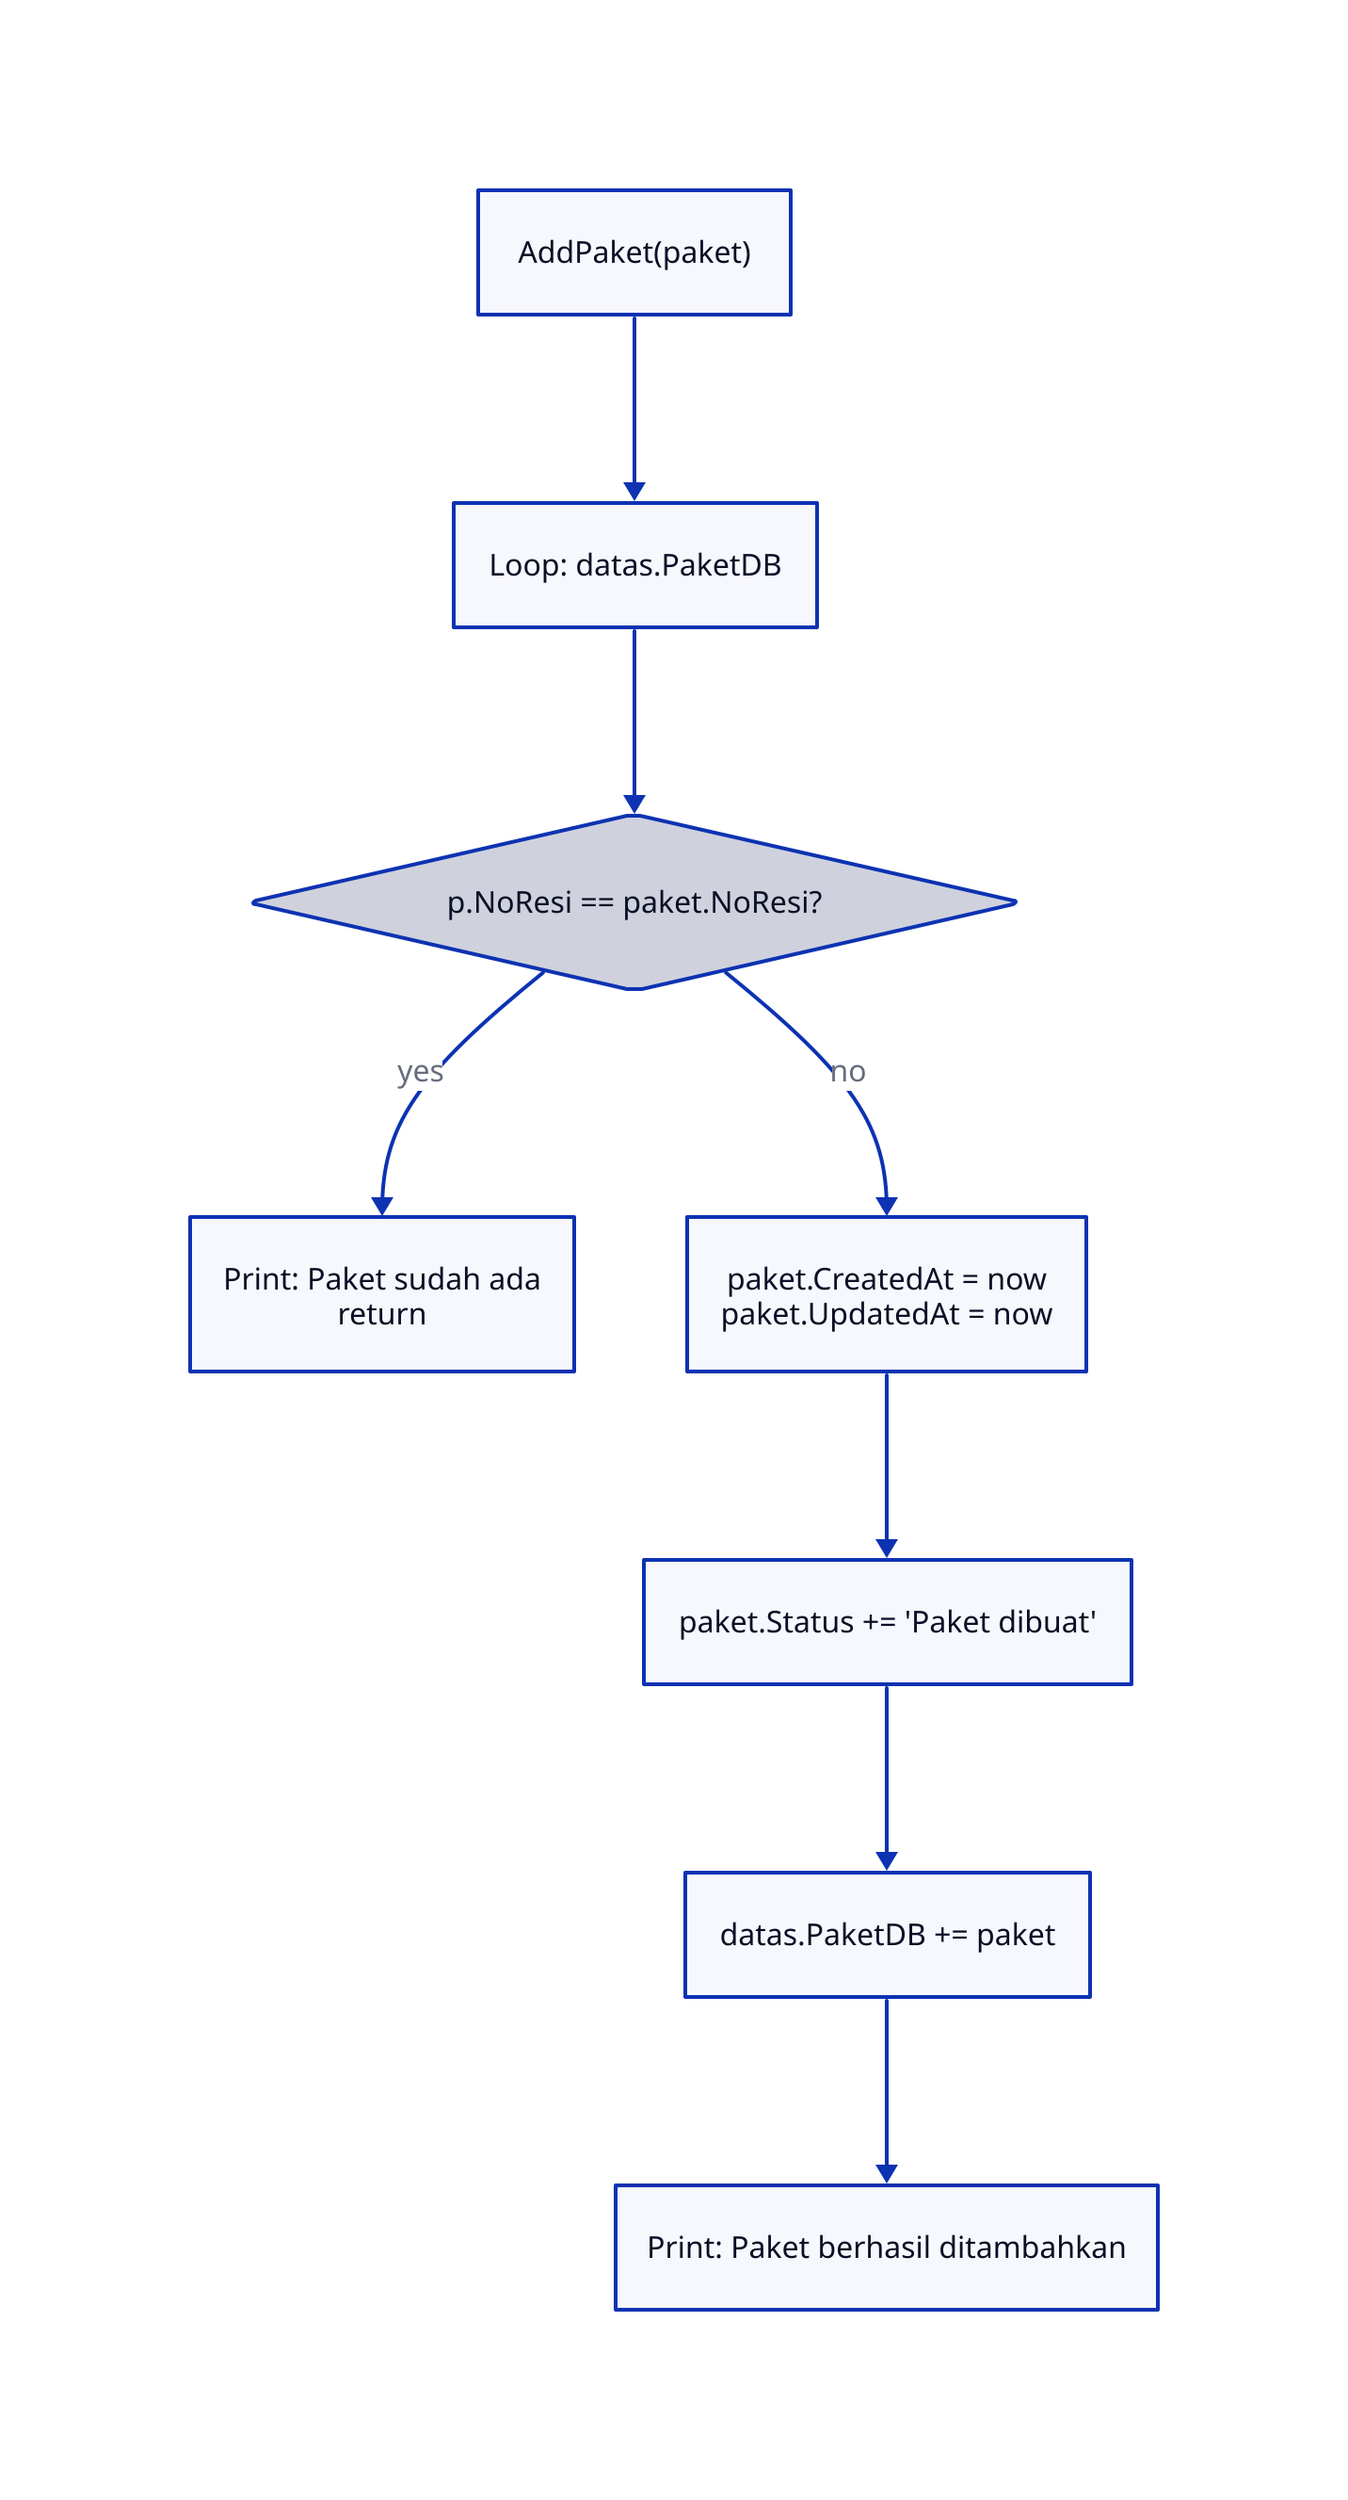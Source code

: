 style: {
  stroke-dash: 3
}

AddPaket: {
  label: "AddPaket(paket)"
  shape: rectangle
}

LoopCheckNoResi: {
  label: "Loop: datas.PaketDB"
}

CekDuplikat: {
  label: "p.NoResi == paket.NoResi?"
  shape: diamond
}

TolakDuplikat: {
  label: "Print: Paket sudah ada\nreturn"
}

SetWaktu: {
  label: "paket.CreatedAt = now\npaket.UpdatedAt = now"
}

TambahStatus: {
  label: "paket.Status += 'Paket dibuat'"
}

SimpanPaket: {
  label: "datas.PaketDB += paket"
}

PrintSukses: {
  label: "Print: Paket berhasil ditambahkan"
}

AddPaket -> LoopCheckNoResi
LoopCheckNoResi -> CekDuplikat
CekDuplikat -> TolakDuplikat: yes
CekDuplikat -> SetWaktu: no
SetWaktu -> TambahStatus
TambahStatus -> SimpanPaket
SimpanPaket -> PrintSukses
